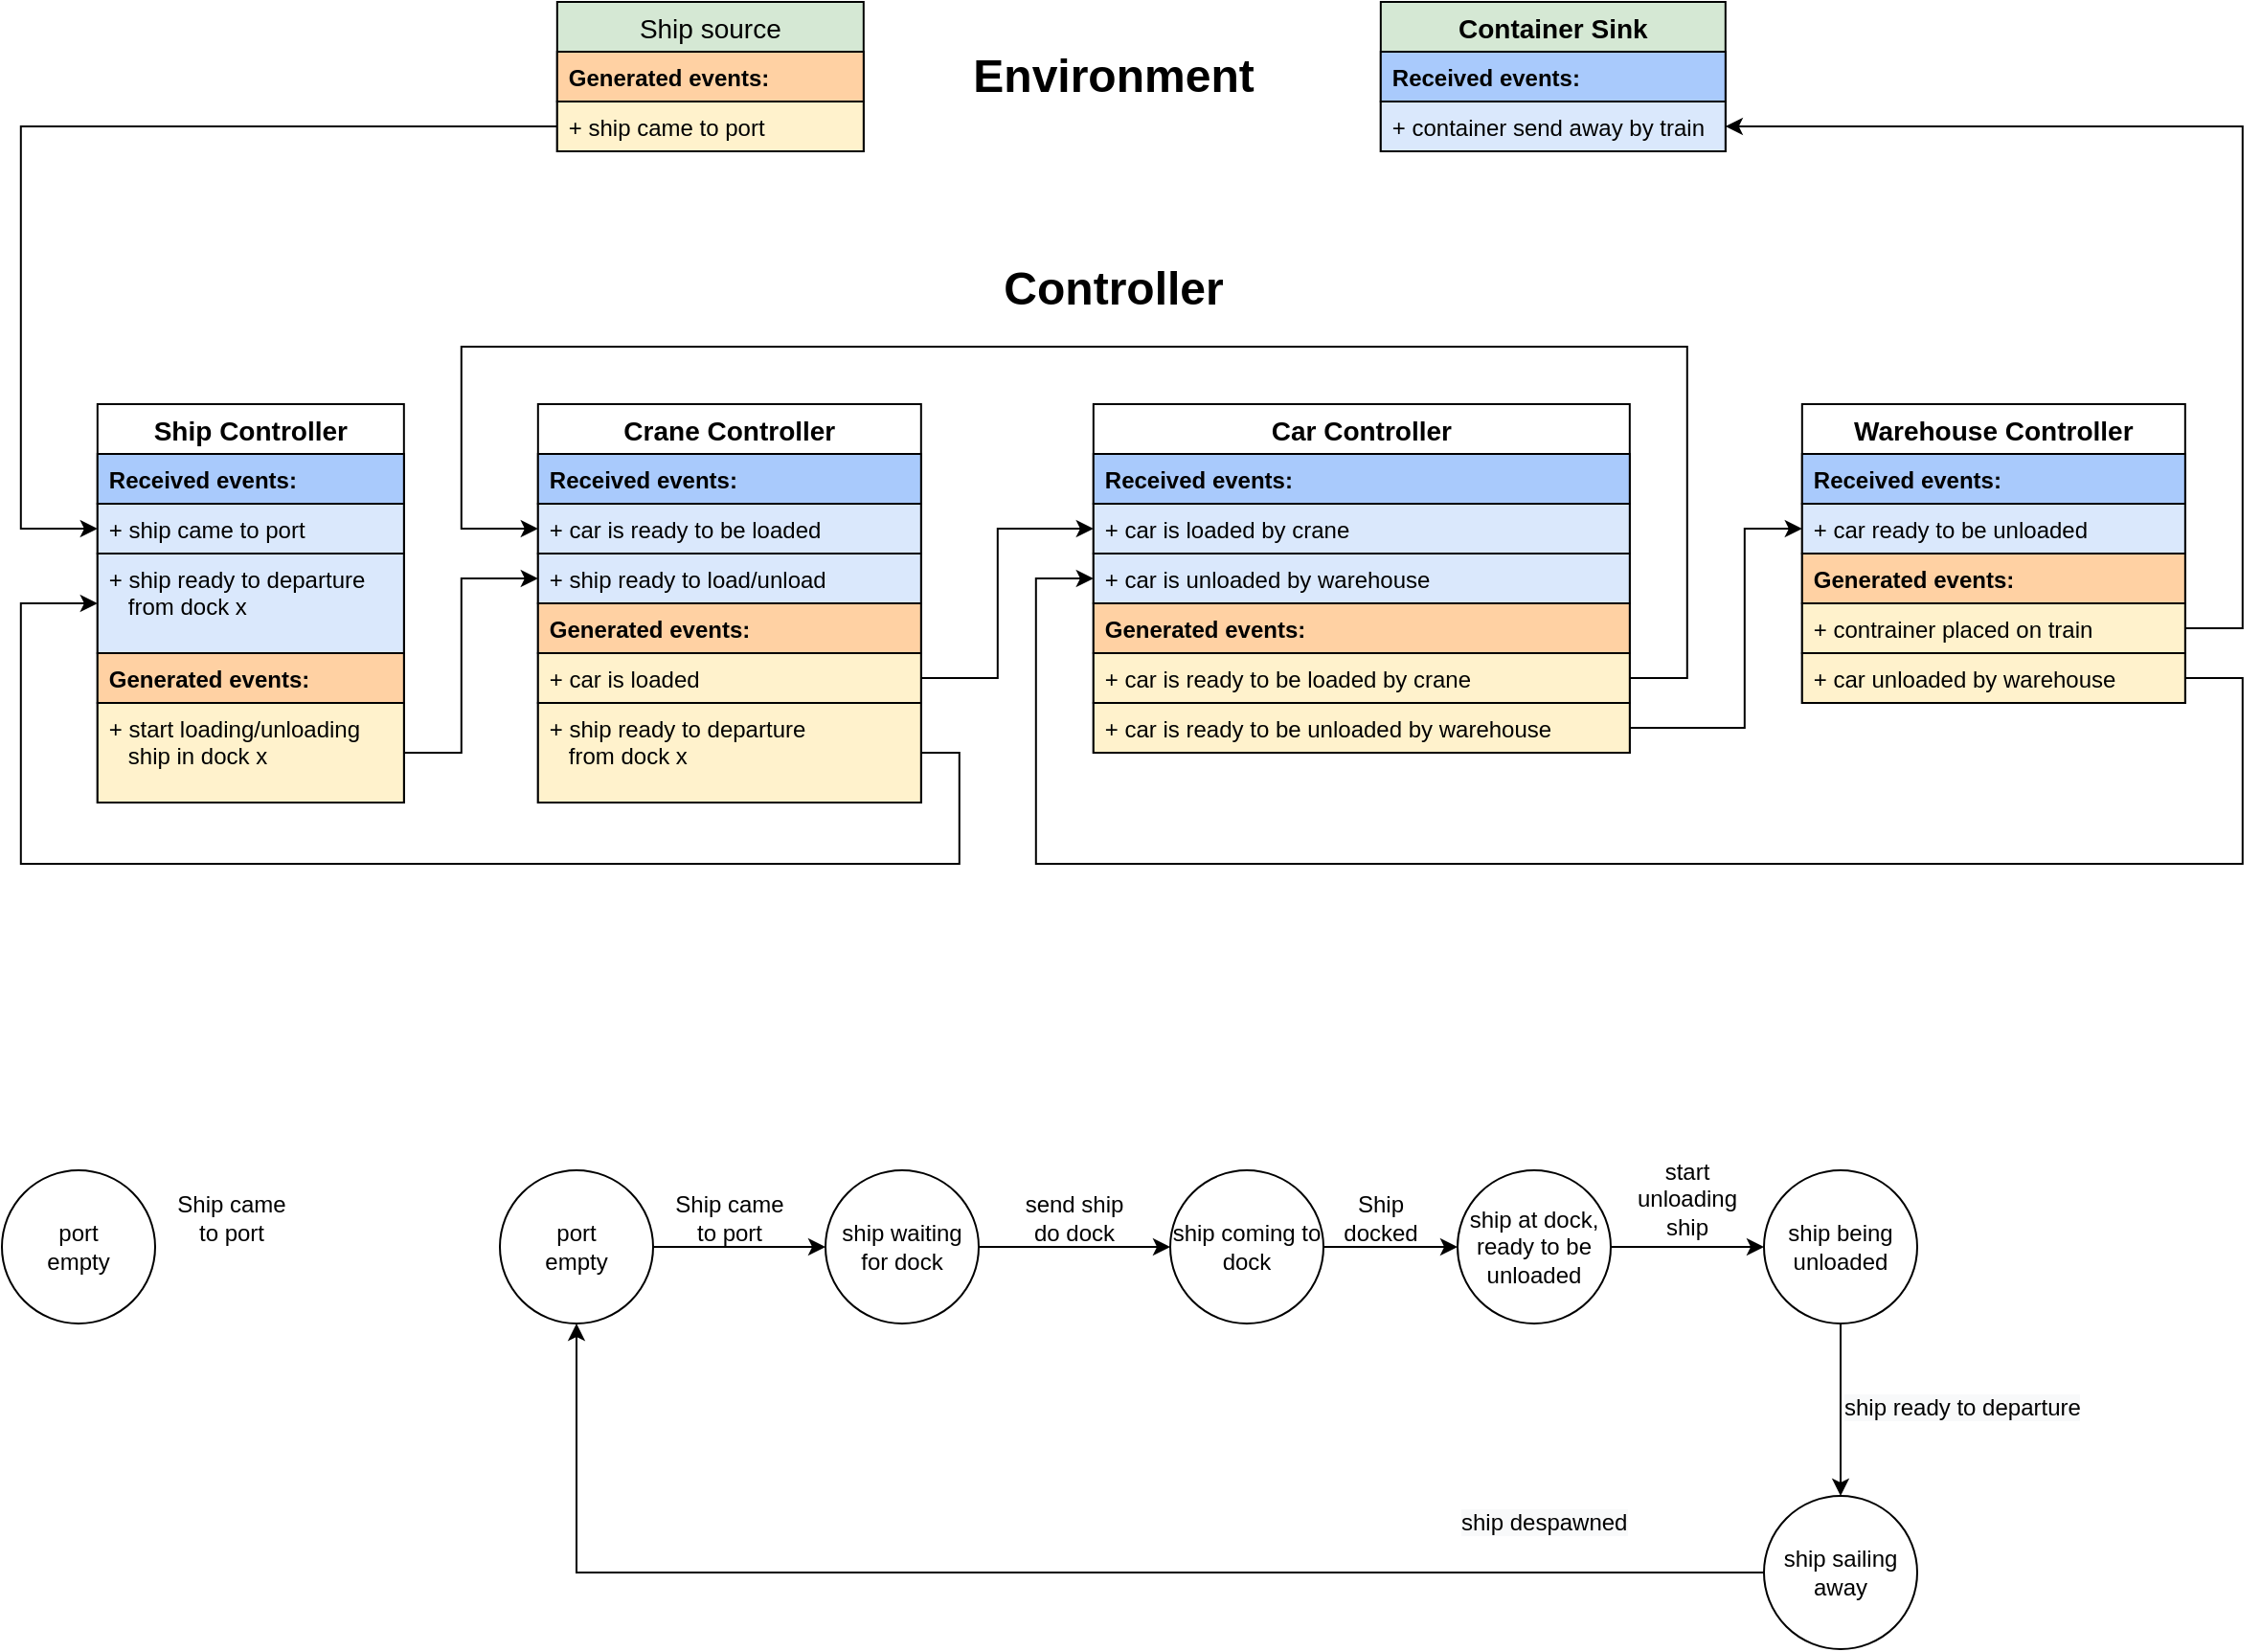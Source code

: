 <mxfile version="16.1.2" type="github">
  <diagram id="0L0jh1a9rEEmlckZHjS9" name="Page-1">
    <mxGraphModel dx="868" dy="468" grid="1" gridSize="10" guides="1" tooltips="1" connect="1" arrows="1" fold="1" page="1" pageScale="1" pageWidth="827" pageHeight="1169" math="0" shadow="0">
      <root>
        <mxCell id="0" />
        <mxCell id="1" parent="0" />
        <mxCell id="Cb_uPX-rAHGO11qX08dp-1" value="port&lt;br&gt;empty" style="ellipse;whiteSpace=wrap;html=1;aspect=fixed;" vertex="1" parent="1">
          <mxGeometry x="450" y="700" width="80" height="80" as="geometry" />
        </mxCell>
        <mxCell id="Cb_uPX-rAHGO11qX08dp-2" value="" style="endArrow=classic;html=1;rounded=0;exitX=1;exitY=0.5;exitDx=0;exitDy=0;entryX=0;entryY=0.5;entryDx=0;entryDy=0;" edge="1" parent="1" source="Cb_uPX-rAHGO11qX08dp-1" target="Cb_uPX-rAHGO11qX08dp-10">
          <mxGeometry width="50" height="50" relative="1" as="geometry">
            <mxPoint x="530" y="590" as="sourcePoint" />
            <mxPoint x="700" y="740" as="targetPoint" />
          </mxGeometry>
        </mxCell>
        <mxCell id="Cb_uPX-rAHGO11qX08dp-3" value="Ship came to port" style="text;html=1;strokeColor=none;fillColor=none;align=center;verticalAlign=middle;whiteSpace=wrap;rounded=0;" vertex="1" parent="1">
          <mxGeometry x="540" y="710" width="60" height="30" as="geometry" />
        </mxCell>
        <mxCell id="Cb_uPX-rAHGO11qX08dp-4" style="edgeStyle=orthogonalEdgeStyle;rounded=0;orthogonalLoop=1;jettySize=auto;html=1;entryX=0;entryY=0.5;entryDx=0;entryDy=0;" edge="1" parent="1" source="Cb_uPX-rAHGO11qX08dp-5" target="Cb_uPX-rAHGO11qX08dp-7">
          <mxGeometry relative="1" as="geometry">
            <mxPoint x="910" y="740" as="targetPoint" />
          </mxGeometry>
        </mxCell>
        <mxCell id="Cb_uPX-rAHGO11qX08dp-5" value="ship coming to dock" style="ellipse;whiteSpace=wrap;html=1;aspect=fixed;" vertex="1" parent="1">
          <mxGeometry x="800" y="700" width="80" height="80" as="geometry" />
        </mxCell>
        <mxCell id="Cb_uPX-rAHGO11qX08dp-6" value="" style="edgeStyle=orthogonalEdgeStyle;rounded=0;orthogonalLoop=1;jettySize=auto;html=1;entryX=0;entryY=0.5;entryDx=0;entryDy=0;" edge="1" parent="1" source="Cb_uPX-rAHGO11qX08dp-7" target="Cb_uPX-rAHGO11qX08dp-13">
          <mxGeometry relative="1" as="geometry">
            <mxPoint x="1080" y="740" as="targetPoint" />
          </mxGeometry>
        </mxCell>
        <mxCell id="Cb_uPX-rAHGO11qX08dp-7" value="ship at dock, ready to be unloaded" style="ellipse;whiteSpace=wrap;html=1;aspect=fixed;" vertex="1" parent="1">
          <mxGeometry x="950" y="700" width="80" height="80" as="geometry" />
        </mxCell>
        <mxCell id="Cb_uPX-rAHGO11qX08dp-8" value="Ship docked" style="text;html=1;strokeColor=none;fillColor=none;align=center;verticalAlign=middle;whiteSpace=wrap;rounded=0;" vertex="1" parent="1">
          <mxGeometry x="880" y="710" width="60" height="30" as="geometry" />
        </mxCell>
        <mxCell id="Cb_uPX-rAHGO11qX08dp-9" value="" style="edgeStyle=orthogonalEdgeStyle;rounded=0;orthogonalLoop=1;jettySize=auto;html=1;" edge="1" parent="1" source="Cb_uPX-rAHGO11qX08dp-10" target="Cb_uPX-rAHGO11qX08dp-5">
          <mxGeometry relative="1" as="geometry" />
        </mxCell>
        <mxCell id="Cb_uPX-rAHGO11qX08dp-10" value="ship waiting for dock" style="ellipse;whiteSpace=wrap;html=1;aspect=fixed;" vertex="1" parent="1">
          <mxGeometry x="620" y="700" width="80" height="80" as="geometry" />
        </mxCell>
        <mxCell id="Cb_uPX-rAHGO11qX08dp-11" value="send ship do dock" style="text;html=1;strokeColor=none;fillColor=none;align=center;verticalAlign=middle;whiteSpace=wrap;rounded=0;" vertex="1" parent="1">
          <mxGeometry x="720" y="710" width="60" height="30" as="geometry" />
        </mxCell>
        <mxCell id="Cb_uPX-rAHGO11qX08dp-12" value="" style="edgeStyle=orthogonalEdgeStyle;rounded=0;orthogonalLoop=1;jettySize=auto;html=1;" edge="1" parent="1" source="Cb_uPX-rAHGO11qX08dp-13" target="Cb_uPX-rAHGO11qX08dp-16">
          <mxGeometry relative="1" as="geometry" />
        </mxCell>
        <mxCell id="Cb_uPX-rAHGO11qX08dp-13" value="ship being unloaded" style="ellipse;whiteSpace=wrap;html=1;aspect=fixed;" vertex="1" parent="1">
          <mxGeometry x="1110" y="700" width="80" height="80" as="geometry" />
        </mxCell>
        <mxCell id="Cb_uPX-rAHGO11qX08dp-14" value="start unloading ship" style="text;html=1;strokeColor=none;fillColor=none;align=center;verticalAlign=middle;whiteSpace=wrap;rounded=0;" vertex="1" parent="1">
          <mxGeometry x="1040" y="700" width="60" height="30" as="geometry" />
        </mxCell>
        <mxCell id="Cb_uPX-rAHGO11qX08dp-15" value="" style="edgeStyle=orthogonalEdgeStyle;rounded=0;orthogonalLoop=1;jettySize=auto;html=1;entryX=0.5;entryY=1;entryDx=0;entryDy=0;" edge="1" parent="1" source="Cb_uPX-rAHGO11qX08dp-16" target="Cb_uPX-rAHGO11qX08dp-1">
          <mxGeometry relative="1" as="geometry">
            <mxPoint x="490" y="910" as="targetPoint" />
          </mxGeometry>
        </mxCell>
        <mxCell id="Cb_uPX-rAHGO11qX08dp-16" value="ship sailing away" style="ellipse;whiteSpace=wrap;html=1;" vertex="1" parent="1">
          <mxGeometry x="1110" y="870" width="80" height="80" as="geometry" />
        </mxCell>
        <mxCell id="Cb_uPX-rAHGO11qX08dp-17" value="&lt;span style=&quot;color: rgb(0, 0, 0); font-family: helvetica; font-size: 12px; font-style: normal; font-weight: 400; letter-spacing: normal; text-align: center; text-indent: 0px; text-transform: none; word-spacing: 0px; background-color: rgb(248, 249, 250); display: inline; float: none;&quot;&gt;ship ready to departure&lt;/span&gt;" style="text;whiteSpace=wrap;html=1;" vertex="1" parent="1">
          <mxGeometry x="1150" y="810" width="150" height="30" as="geometry" />
        </mxCell>
        <mxCell id="Cb_uPX-rAHGO11qX08dp-18" value="&lt;span style=&quot;color: rgb(0 , 0 , 0) ; font-family: &amp;#34;helvetica&amp;#34; ; font-size: 12px ; font-style: normal ; font-weight: 400 ; letter-spacing: normal ; text-align: center ; text-indent: 0px ; text-transform: none ; word-spacing: 0px ; background-color: rgb(248 , 249 , 250) ; display: inline ; float: none&quot;&gt;ship despawned&lt;/span&gt;" style="text;whiteSpace=wrap;html=1;" vertex="1" parent="1">
          <mxGeometry x="950" y="870" width="150" height="30" as="geometry" />
        </mxCell>
        <mxCell id="Cb_uPX-rAHGO11qX08dp-19" value="port&lt;br&gt;empty" style="ellipse;whiteSpace=wrap;html=1;aspect=fixed;" vertex="1" parent="1">
          <mxGeometry x="190" y="700" width="80" height="80" as="geometry" />
        </mxCell>
        <mxCell id="Cb_uPX-rAHGO11qX08dp-20" value="Ship came to port" style="text;html=1;strokeColor=none;fillColor=none;align=center;verticalAlign=middle;whiteSpace=wrap;rounded=0;" vertex="1" parent="1">
          <mxGeometry x="280" y="710" width="60" height="30" as="geometry" />
        </mxCell>
        <mxCell id="Cb_uPX-rAHGO11qX08dp-21" value="Ship Controller" style="swimlane;fontStyle=1;childLayout=stackLayout;horizontal=1;startSize=26;fillColor=none;horizontalStack=0;resizeParent=1;resizeParentMax=0;resizeLast=0;collapsible=1;marginBottom=0;fontSize=14;" vertex="1" parent="1">
          <mxGeometry x="239.91" y="300" width="160" height="208" as="geometry" />
        </mxCell>
        <mxCell id="Cb_uPX-rAHGO11qX08dp-22" value="Received events:" style="text;strokeColor=#000000;fillColor=#A9CAFC;align=left;verticalAlign=top;spacingLeft=4;spacingRight=4;overflow=hidden;rotatable=0;points=[[0,0.5],[1,0.5]];portConstraint=eastwest;fontStyle=1" vertex="1" parent="Cb_uPX-rAHGO11qX08dp-21">
          <mxGeometry y="26" width="160" height="26" as="geometry" />
        </mxCell>
        <mxCell id="Cb_uPX-rAHGO11qX08dp-23" value="+ ship came to port" style="text;fillColor=#dae8fc;align=left;verticalAlign=top;spacingLeft=4;spacingRight=4;overflow=hidden;rotatable=0;points=[[0,0.5],[1,0.5]];portConstraint=eastwest;strokeColor=#000000;" vertex="1" parent="Cb_uPX-rAHGO11qX08dp-21">
          <mxGeometry y="52" width="160" height="26" as="geometry" />
        </mxCell>
        <mxCell id="Cb_uPX-rAHGO11qX08dp-24" value="+ ship ready to departure&#xa;   from dock x" style="text;fillColor=#dae8fc;align=left;verticalAlign=top;spacingLeft=4;spacingRight=4;overflow=hidden;rotatable=0;points=[[0,0.5],[1,0.5]];portConstraint=eastwest;strokeColor=#000000;" vertex="1" parent="Cb_uPX-rAHGO11qX08dp-21">
          <mxGeometry y="78" width="160" height="52" as="geometry" />
        </mxCell>
        <mxCell id="Cb_uPX-rAHGO11qX08dp-25" value="Generated events:" style="text;fillColor=#FFD1A3;align=left;verticalAlign=top;spacingLeft=4;spacingRight=4;overflow=hidden;rotatable=0;points=[[0,0.5],[1,0.5]];portConstraint=eastwest;strokeColor=#000000;fontStyle=1" vertex="1" parent="Cb_uPX-rAHGO11qX08dp-21">
          <mxGeometry y="130" width="160" height="26" as="geometry" />
        </mxCell>
        <mxCell id="Cb_uPX-rAHGO11qX08dp-26" value="+ start loading/unloading&#xa;   ship in dock x" style="text;fillColor=#fff2cc;align=left;verticalAlign=top;spacingLeft=4;spacingRight=4;overflow=hidden;rotatable=0;points=[[0,0.5],[1,0.5]];portConstraint=eastwest;strokeColor=#000000;" vertex="1" parent="Cb_uPX-rAHGO11qX08dp-21">
          <mxGeometry y="156" width="160" height="52" as="geometry" />
        </mxCell>
        <mxCell id="Cb_uPX-rAHGO11qX08dp-27" value="Crane Controller" style="swimlane;fontStyle=1;childLayout=stackLayout;horizontal=1;startSize=26;fillColor=none;horizontalStack=0;resizeParent=1;resizeParentMax=0;resizeLast=0;collapsible=1;marginBottom=0;fontSize=14;" vertex="1" parent="1">
          <mxGeometry x="469.91" y="300" width="200" height="208" as="geometry" />
        </mxCell>
        <mxCell id="Cb_uPX-rAHGO11qX08dp-28" value="Received events:" style="text;fillColor=#A9CAFC;align=left;verticalAlign=top;spacingLeft=4;spacingRight=4;overflow=hidden;rotatable=0;points=[[0,0.5],[1,0.5]];portConstraint=eastwest;strokeColor=#000000;fontStyle=1" vertex="1" parent="Cb_uPX-rAHGO11qX08dp-27">
          <mxGeometry y="26" width="200" height="26" as="geometry" />
        </mxCell>
        <mxCell id="Cb_uPX-rAHGO11qX08dp-29" value="+ car is ready to be loaded" style="text;fillColor=#dae8fc;align=left;verticalAlign=top;spacingLeft=4;spacingRight=4;overflow=hidden;rotatable=0;points=[[0,0.5],[1,0.5]];portConstraint=eastwest;strokeColor=#000000;" vertex="1" parent="Cb_uPX-rAHGO11qX08dp-27">
          <mxGeometry y="52" width="200" height="26" as="geometry" />
        </mxCell>
        <mxCell id="Cb_uPX-rAHGO11qX08dp-30" value="+ ship ready to load/unload" style="text;fillColor=#dae8fc;align=left;verticalAlign=top;spacingLeft=4;spacingRight=4;overflow=hidden;rotatable=0;points=[[0,0.5],[1,0.5]];portConstraint=eastwest;strokeColor=#000000;" vertex="1" parent="Cb_uPX-rAHGO11qX08dp-27">
          <mxGeometry y="78" width="200" height="26" as="geometry" />
        </mxCell>
        <mxCell id="Cb_uPX-rAHGO11qX08dp-31" value="Generated events:" style="text;fillColor=#FFD1A3;align=left;verticalAlign=top;spacingLeft=4;spacingRight=4;overflow=hidden;rotatable=0;points=[[0,0.5],[1,0.5]];portConstraint=eastwest;strokeColor=#000000;fontStyle=1" vertex="1" parent="Cb_uPX-rAHGO11qX08dp-27">
          <mxGeometry y="104" width="200" height="26" as="geometry" />
        </mxCell>
        <mxCell id="Cb_uPX-rAHGO11qX08dp-32" value="+ car is loaded" style="text;strokeColor=#000000;fillColor=#fff2cc;align=left;verticalAlign=top;spacingLeft=4;spacingRight=4;overflow=hidden;rotatable=0;points=[[0,0.5],[1,0.5]];portConstraint=eastwest;" vertex="1" parent="Cb_uPX-rAHGO11qX08dp-27">
          <mxGeometry y="130" width="200" height="26" as="geometry" />
        </mxCell>
        <mxCell id="Cb_uPX-rAHGO11qX08dp-33" value="+ ship ready to departure&#xa;   from dock x" style="text;fillColor=#fff2cc;align=left;verticalAlign=top;spacingLeft=4;spacingRight=4;overflow=hidden;rotatable=0;points=[[0,0.5],[1,0.5]];portConstraint=eastwest;strokeColor=#000000;" vertex="1" parent="Cb_uPX-rAHGO11qX08dp-27">
          <mxGeometry y="156" width="200" height="52" as="geometry" />
        </mxCell>
        <mxCell id="Cb_uPX-rAHGO11qX08dp-34" value="Car Controller" style="swimlane;fontStyle=1;childLayout=stackLayout;horizontal=1;startSize=26;fillColor=none;horizontalStack=0;resizeParent=1;resizeParentMax=0;resizeLast=0;collapsible=1;marginBottom=0;fontSize=14;" vertex="1" parent="1">
          <mxGeometry x="759.91" y="300" width="280" height="182" as="geometry" />
        </mxCell>
        <mxCell id="Cb_uPX-rAHGO11qX08dp-35" value="Received events:" style="text;strokeColor=#000000;fillColor=#A9CAFC;align=left;verticalAlign=top;spacingLeft=4;spacingRight=4;overflow=hidden;rotatable=0;points=[[0,0.5],[1,0.5]];portConstraint=eastwest;fontStyle=1" vertex="1" parent="Cb_uPX-rAHGO11qX08dp-34">
          <mxGeometry y="26" width="280" height="26" as="geometry" />
        </mxCell>
        <mxCell id="Cb_uPX-rAHGO11qX08dp-36" value="+ car is loaded by crane" style="text;fillColor=#dae8fc;align=left;verticalAlign=top;spacingLeft=4;spacingRight=4;overflow=hidden;rotatable=0;points=[[0,0.5],[1,0.5]];portConstraint=eastwest;strokeColor=#000000;" vertex="1" parent="Cb_uPX-rAHGO11qX08dp-34">
          <mxGeometry y="52" width="280" height="26" as="geometry" />
        </mxCell>
        <mxCell id="Cb_uPX-rAHGO11qX08dp-37" value="+ car is unloaded by warehouse" style="text;fillColor=#dae8fc;align=left;verticalAlign=top;spacingLeft=4;spacingRight=4;overflow=hidden;rotatable=0;points=[[0,0.5],[1,0.5]];portConstraint=eastwest;strokeColor=#000000;" vertex="1" parent="Cb_uPX-rAHGO11qX08dp-34">
          <mxGeometry y="78" width="280" height="26" as="geometry" />
        </mxCell>
        <mxCell id="Cb_uPX-rAHGO11qX08dp-38" value="Generated events:" style="text;fillColor=#FFD1A3;align=left;verticalAlign=top;spacingLeft=4;spacingRight=4;overflow=hidden;rotatable=0;points=[[0,0.5],[1,0.5]];portConstraint=eastwest;strokeColor=#000000;fontStyle=1" vertex="1" parent="Cb_uPX-rAHGO11qX08dp-34">
          <mxGeometry y="104" width="280" height="26" as="geometry" />
        </mxCell>
        <mxCell id="Cb_uPX-rAHGO11qX08dp-39" value="+ car is ready to be loaded by crane" style="text;fillColor=#fff2cc;align=left;verticalAlign=top;spacingLeft=4;spacingRight=4;overflow=hidden;rotatable=0;points=[[0,0.5],[1,0.5]];portConstraint=eastwest;strokeColor=#000000;" vertex="1" parent="Cb_uPX-rAHGO11qX08dp-34">
          <mxGeometry y="130" width="280" height="26" as="geometry" />
        </mxCell>
        <mxCell id="Cb_uPX-rAHGO11qX08dp-40" value="+ car is ready to be unloaded by warehouse" style="text;strokeColor=#000000;fillColor=#fff2cc;align=left;verticalAlign=top;spacingLeft=4;spacingRight=4;overflow=hidden;rotatable=0;points=[[0,0.5],[1,0.5]];portConstraint=eastwest;" vertex="1" parent="Cb_uPX-rAHGO11qX08dp-34">
          <mxGeometry y="156" width="280" height="26" as="geometry" />
        </mxCell>
        <mxCell id="Cb_uPX-rAHGO11qX08dp-41" value="Warehouse Controller" style="swimlane;fontStyle=1;childLayout=stackLayout;horizontal=1;startSize=26;horizontalStack=0;resizeParent=1;resizeParentMax=0;resizeLast=0;collapsible=1;marginBottom=0;fontSize=14;" vertex="1" parent="1">
          <mxGeometry x="1129.91" y="300" width="200" height="156" as="geometry" />
        </mxCell>
        <mxCell id="Cb_uPX-rAHGO11qX08dp-42" value="Received events:" style="text;fillColor=#A9CAFC;align=left;verticalAlign=top;spacingLeft=4;spacingRight=4;overflow=hidden;rotatable=0;points=[[0,0.5],[1,0.5]];portConstraint=eastwest;strokeColor=#000000;fontStyle=1" vertex="1" parent="Cb_uPX-rAHGO11qX08dp-41">
          <mxGeometry y="26" width="200" height="26" as="geometry" />
        </mxCell>
        <mxCell id="Cb_uPX-rAHGO11qX08dp-43" value="+ car ready to be unloaded" style="text;fillColor=#dae8fc;align=left;verticalAlign=top;spacingLeft=4;spacingRight=4;overflow=hidden;rotatable=0;points=[[0,0.5],[1,0.5]];portConstraint=eastwest;strokeColor=#000000;" vertex="1" parent="Cb_uPX-rAHGO11qX08dp-41">
          <mxGeometry y="52" width="200" height="26" as="geometry" />
        </mxCell>
        <mxCell id="Cb_uPX-rAHGO11qX08dp-44" value="Generated events:" style="text;fillColor=#FFD1A3;align=left;verticalAlign=top;spacingLeft=4;spacingRight=4;overflow=hidden;rotatable=0;points=[[0,0.5],[1,0.5]];portConstraint=eastwest;strokeColor=#000000;fontStyle=1" vertex="1" parent="Cb_uPX-rAHGO11qX08dp-41">
          <mxGeometry y="78" width="200" height="26" as="geometry" />
        </mxCell>
        <mxCell id="Cb_uPX-rAHGO11qX08dp-45" value="+ contrainer placed on train" style="text;fillColor=#fff2cc;align=left;verticalAlign=top;spacingLeft=4;spacingRight=4;overflow=hidden;rotatable=0;points=[[0,0.5],[1,0.5]];portConstraint=eastwest;strokeColor=#000000;" vertex="1" parent="Cb_uPX-rAHGO11qX08dp-41">
          <mxGeometry y="104" width="200" height="26" as="geometry" />
        </mxCell>
        <mxCell id="Cb_uPX-rAHGO11qX08dp-46" value="+ car unloaded by warehouse" style="text;fillColor=#fff2cc;align=left;verticalAlign=top;spacingLeft=4;spacingRight=4;overflow=hidden;rotatable=0;points=[[0,0.5],[1,0.5]];portConstraint=eastwest;strokeColor=#000000;" vertex="1" parent="Cb_uPX-rAHGO11qX08dp-41">
          <mxGeometry y="130" width="200" height="26" as="geometry" />
        </mxCell>
        <mxCell id="Cb_uPX-rAHGO11qX08dp-47" value="Ship source" style="swimlane;fontStyle=0;childLayout=stackLayout;horizontal=1;startSize=26;horizontalStack=0;resizeParent=1;resizeParentMax=0;resizeLast=0;collapsible=1;marginBottom=0;align=center;fontSize=14;strokeColor=#000000;fillColor=#d5e8d4;" vertex="1" parent="1">
          <mxGeometry x="479.91" y="90" width="160" height="78" as="geometry" />
        </mxCell>
        <mxCell id="Cb_uPX-rAHGO11qX08dp-48" value="Generated events:" style="text;fillColor=#FFD1A3;spacingLeft=4;spacingRight=4;overflow=hidden;rotatable=0;points=[[0,0.5],[1,0.5]];portConstraint=eastwest;fontSize=12;strokeColor=#000000;fontStyle=1" vertex="1" parent="Cb_uPX-rAHGO11qX08dp-47">
          <mxGeometry y="26" width="160" height="26" as="geometry" />
        </mxCell>
        <mxCell id="Cb_uPX-rAHGO11qX08dp-49" value="+ ship came to port" style="text;fillColor=#fff2cc;spacingLeft=4;spacingRight=4;overflow=hidden;rotatable=0;points=[[0,0.5],[1,0.5]];portConstraint=eastwest;fontSize=12;strokeColor=#000000;" vertex="1" parent="Cb_uPX-rAHGO11qX08dp-47">
          <mxGeometry y="52" width="160" height="26" as="geometry" />
        </mxCell>
        <mxCell id="Cb_uPX-rAHGO11qX08dp-50" value="Container Sink" style="swimlane;fontStyle=1;childLayout=stackLayout;horizontal=1;startSize=26;horizontalStack=0;resizeParent=1;resizeParentMax=0;resizeLast=0;collapsible=1;marginBottom=0;fillColor=#d5e8d4;strokeColor=#000000;fontSize=14;" vertex="1" parent="1">
          <mxGeometry x="909.91" y="90" width="180" height="78" as="geometry" />
        </mxCell>
        <mxCell id="Cb_uPX-rAHGO11qX08dp-51" value="Received events:" style="text;fillColor=#A9CAFC;align=left;verticalAlign=top;spacingLeft=4;spacingRight=4;overflow=hidden;rotatable=0;points=[[0,0.5],[1,0.5]];portConstraint=eastwest;strokeColor=#000000;fontStyle=1" vertex="1" parent="Cb_uPX-rAHGO11qX08dp-50">
          <mxGeometry y="26" width="180" height="26" as="geometry" />
        </mxCell>
        <mxCell id="Cb_uPX-rAHGO11qX08dp-52" value="+ container send away by train" style="text;fillColor=#dae8fc;align=left;verticalAlign=top;spacingLeft=4;spacingRight=4;overflow=hidden;rotatable=0;points=[[0,0.5],[1,0.5]];portConstraint=eastwest;strokeColor=#000000;" vertex="1" parent="Cb_uPX-rAHGO11qX08dp-50">
          <mxGeometry y="52" width="180" height="26" as="geometry" />
        </mxCell>
        <mxCell id="Cb_uPX-rAHGO11qX08dp-53" value="" style="edgeStyle=segmentEdgeStyle;endArrow=classic;html=1;rounded=0;entryX=0;entryY=0.5;entryDx=0;entryDy=0;exitX=1;exitY=0.5;exitDx=0;exitDy=0;" edge="1" parent="1" source="Cb_uPX-rAHGO11qX08dp-33" target="Cb_uPX-rAHGO11qX08dp-24">
          <mxGeometry width="50" height="50" relative="1" as="geometry">
            <mxPoint x="579.91" y="520" as="sourcePoint" />
            <mxPoint x="689.91" y="470" as="targetPoint" />
            <Array as="points">
              <mxPoint x="689.91" y="482" />
              <mxPoint x="689.91" y="540" />
              <mxPoint x="199.91" y="540" />
              <mxPoint x="199.91" y="404" />
            </Array>
          </mxGeometry>
        </mxCell>
        <mxCell id="Cb_uPX-rAHGO11qX08dp-54" value="" style="edgeStyle=segmentEdgeStyle;endArrow=classic;html=1;rounded=0;entryX=0;entryY=0.5;entryDx=0;entryDy=0;exitX=1;exitY=0.5;exitDx=0;exitDy=0;" edge="1" parent="1" source="Cb_uPX-rAHGO11qX08dp-26" target="Cb_uPX-rAHGO11qX08dp-30">
          <mxGeometry width="50" height="50" relative="1" as="geometry">
            <mxPoint x="279.91" y="590" as="sourcePoint" />
            <mxPoint x="329.91" y="540" as="targetPoint" />
            <Array as="points">
              <mxPoint x="429.91" y="482" />
              <mxPoint x="429.91" y="391" />
            </Array>
          </mxGeometry>
        </mxCell>
        <mxCell id="Cb_uPX-rAHGO11qX08dp-55" value="" style="edgeStyle=segmentEdgeStyle;endArrow=classic;html=1;rounded=0;entryX=0;entryY=0.5;entryDx=0;entryDy=0;exitX=1;exitY=0.5;exitDx=0;exitDy=0;" edge="1" parent="1" source="Cb_uPX-rAHGO11qX08dp-32" target="Cb_uPX-rAHGO11qX08dp-36">
          <mxGeometry width="50" height="50" relative="1" as="geometry">
            <mxPoint x="699.91" y="672" as="sourcePoint" />
            <mxPoint x="579.91" y="620" as="targetPoint" />
            <Array as="points">
              <mxPoint x="709.91" y="443" />
              <mxPoint x="709.91" y="365" />
            </Array>
          </mxGeometry>
        </mxCell>
        <mxCell id="Cb_uPX-rAHGO11qX08dp-56" value="" style="edgeStyle=segmentEdgeStyle;endArrow=classic;html=1;rounded=0;entryX=0;entryY=0.5;entryDx=0;entryDy=0;exitX=1;exitY=0.5;exitDx=0;exitDy=0;" edge="1" parent="1" source="Cb_uPX-rAHGO11qX08dp-46" target="Cb_uPX-rAHGO11qX08dp-37">
          <mxGeometry width="50" height="50" relative="1" as="geometry">
            <mxPoint x="1329.91" y="572" as="sourcePoint" />
            <mxPoint x="1209.91" y="520" as="targetPoint" />
            <Array as="points">
              <mxPoint x="1359.91" y="443" />
              <mxPoint x="1359.91" y="540" />
              <mxPoint x="729.91" y="540" />
              <mxPoint x="729.91" y="391" />
            </Array>
          </mxGeometry>
        </mxCell>
        <mxCell id="Cb_uPX-rAHGO11qX08dp-57" value="" style="edgeStyle=segmentEdgeStyle;endArrow=classic;html=1;rounded=0;entryX=0;entryY=0.5;entryDx=0;entryDy=0;exitX=1;exitY=0.5;exitDx=0;exitDy=0;" edge="1" parent="1" source="Cb_uPX-rAHGO11qX08dp-39" target="Cb_uPX-rAHGO11qX08dp-29">
          <mxGeometry width="50" height="50" relative="1" as="geometry">
            <mxPoint x="979.91" y="242" as="sourcePoint" />
            <mxPoint x="859.91" y="190" as="targetPoint" />
            <Array as="points">
              <mxPoint x="1069.91" y="443" />
              <mxPoint x="1069.91" y="270" />
              <mxPoint x="429.91" y="270" />
              <mxPoint x="429.91" y="365" />
            </Array>
          </mxGeometry>
        </mxCell>
        <mxCell id="Cb_uPX-rAHGO11qX08dp-58" value="" style="edgeStyle=segmentEdgeStyle;endArrow=classic;html=1;rounded=0;entryX=0;entryY=0.5;entryDx=0;entryDy=0;exitX=1;exitY=0.5;exitDx=0;exitDy=0;" edge="1" parent="1" source="Cb_uPX-rAHGO11qX08dp-40" target="Cb_uPX-rAHGO11qX08dp-43">
          <mxGeometry width="50" height="50" relative="1" as="geometry">
            <mxPoint x="1099.91" y="652" as="sourcePoint" />
            <mxPoint x="979.91" y="600" as="targetPoint" />
            <Array as="points">
              <mxPoint x="1099.91" y="469" />
              <mxPoint x="1099.91" y="365" />
            </Array>
          </mxGeometry>
        </mxCell>
        <mxCell id="Cb_uPX-rAHGO11qX08dp-59" value="" style="edgeStyle=segmentEdgeStyle;endArrow=classic;html=1;rounded=0;entryX=0;entryY=0.5;entryDx=0;entryDy=0;exitX=0;exitY=0.5;exitDx=0;exitDy=0;" edge="1" parent="1" source="Cb_uPX-rAHGO11qX08dp-49" target="Cb_uPX-rAHGO11qX08dp-23">
          <mxGeometry width="50" height="50" relative="1" as="geometry">
            <mxPoint x="409.91" y="212" as="sourcePoint" />
            <mxPoint x="289.91" y="160" as="targetPoint" />
            <Array as="points">
              <mxPoint x="199.91" y="155" />
              <mxPoint x="199.91" y="365" />
            </Array>
          </mxGeometry>
        </mxCell>
        <mxCell id="Cb_uPX-rAHGO11qX08dp-60" value="" style="edgeStyle=segmentEdgeStyle;endArrow=classic;html=1;rounded=0;entryX=1;entryY=0.5;entryDx=0;entryDy=0;exitX=1;exitY=0.5;exitDx=0;exitDy=0;" edge="1" parent="1" source="Cb_uPX-rAHGO11qX08dp-45" target="Cb_uPX-rAHGO11qX08dp-52">
          <mxGeometry width="50" height="50" relative="1" as="geometry">
            <mxPoint x="1359.91" y="420" as="sourcePoint" />
            <mxPoint x="1149.91" y="170" as="targetPoint" />
            <Array as="points">
              <mxPoint x="1359.91" y="417" />
              <mxPoint x="1359.91" y="155" />
            </Array>
          </mxGeometry>
        </mxCell>
        <mxCell id="Cb_uPX-rAHGO11qX08dp-61" value="Environment" style="text;strokeColor=none;fillColor=none;html=1;fontSize=24;fontStyle=1;verticalAlign=middle;align=center;rounded=0;glass=0;" vertex="1" parent="1">
          <mxGeometry x="719.91" y="109" width="100" height="40" as="geometry" />
        </mxCell>
        <mxCell id="Cb_uPX-rAHGO11qX08dp-62" value="Controller" style="text;strokeColor=none;fillColor=none;html=1;fontSize=24;fontStyle=1;verticalAlign=middle;align=center;rounded=0;glass=0;" vertex="1" parent="1">
          <mxGeometry x="719.91" y="220" width="100" height="40" as="geometry" />
        </mxCell>
      </root>
    </mxGraphModel>
  </diagram>
</mxfile>
